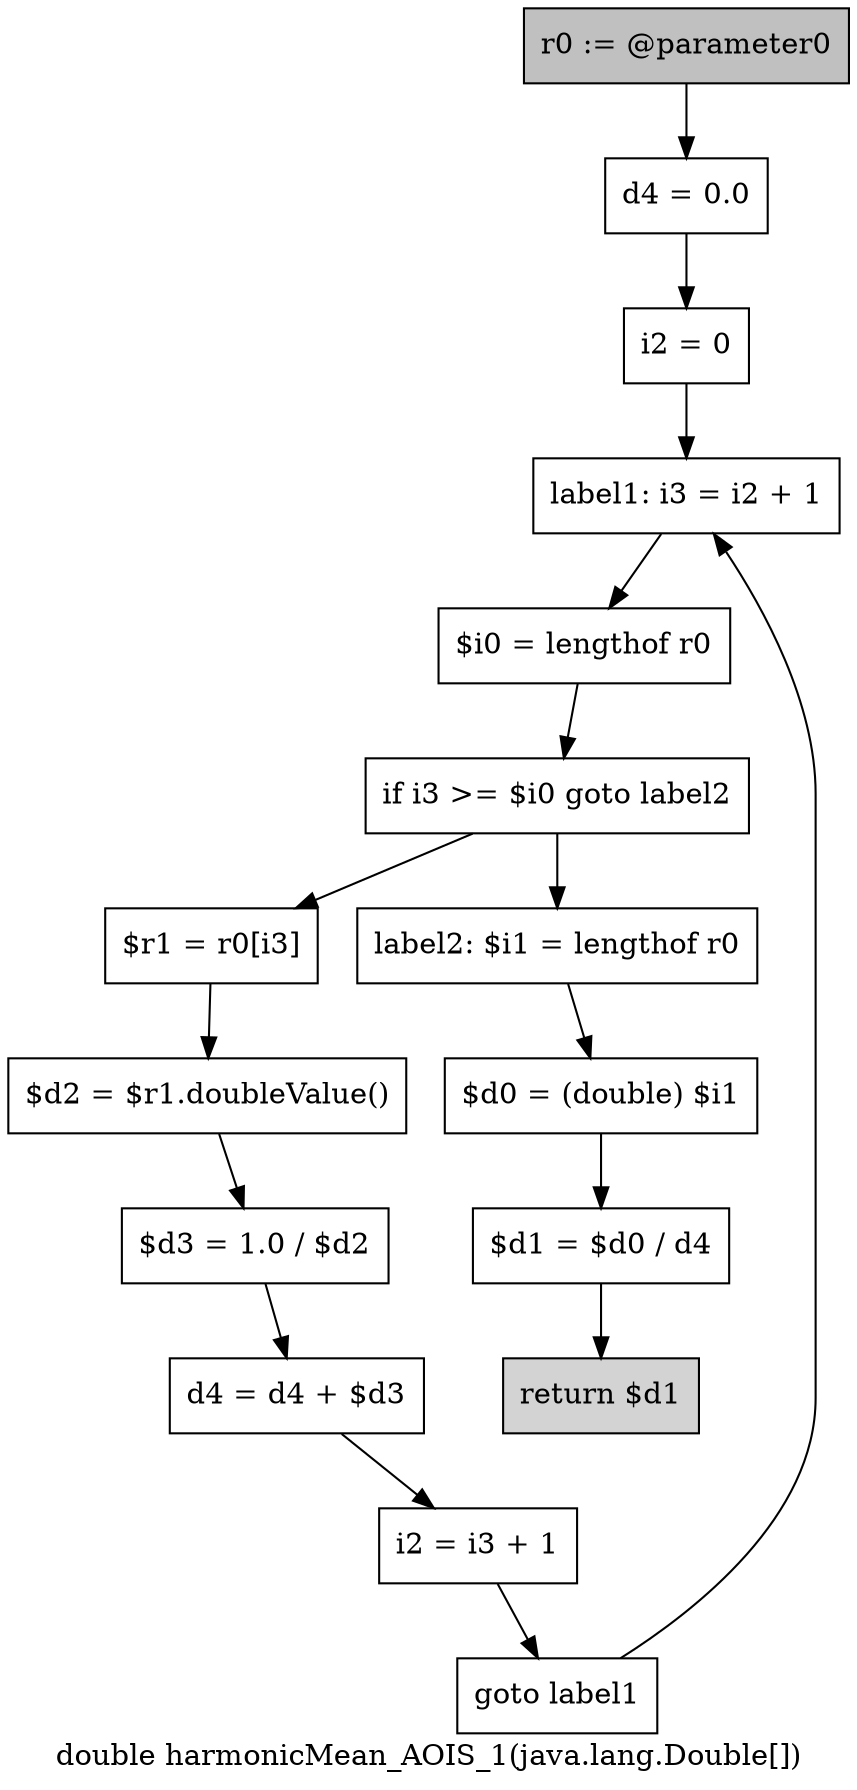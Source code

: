 digraph "double harmonicMean_AOIS_1(java.lang.Double[])" {
    label="double harmonicMean_AOIS_1(java.lang.Double[])";
    node [shape=box];
    "0" [style=filled,fillcolor=gray,label="r0 := @parameter0",];
    "1" [label="d4 = 0.0",];
    "0"->"1";
    "2" [label="i2 = 0",];
    "1"->"2";
    "3" [label="label1: i3 = i2 + 1",];
    "2"->"3";
    "4" [label="$i0 = lengthof r0",];
    "3"->"4";
    "5" [label="if i3 >= $i0 goto label2",];
    "4"->"5";
    "6" [label="$r1 = r0[i3]",];
    "5"->"6";
    "12" [label="label2: $i1 = lengthof r0",];
    "5"->"12";
    "7" [label="$d2 = $r1.doubleValue()",];
    "6"->"7";
    "8" [label="$d3 = 1.0 / $d2",];
    "7"->"8";
    "9" [label="d4 = d4 + $d3",];
    "8"->"9";
    "10" [label="i2 = i3 + 1",];
    "9"->"10";
    "11" [label="goto label1",];
    "10"->"11";
    "11"->"3";
    "13" [label="$d0 = (double) $i1",];
    "12"->"13";
    "14" [label="$d1 = $d0 / d4",];
    "13"->"14";
    "15" [style=filled,fillcolor=lightgray,label="return $d1",];
    "14"->"15";
}
